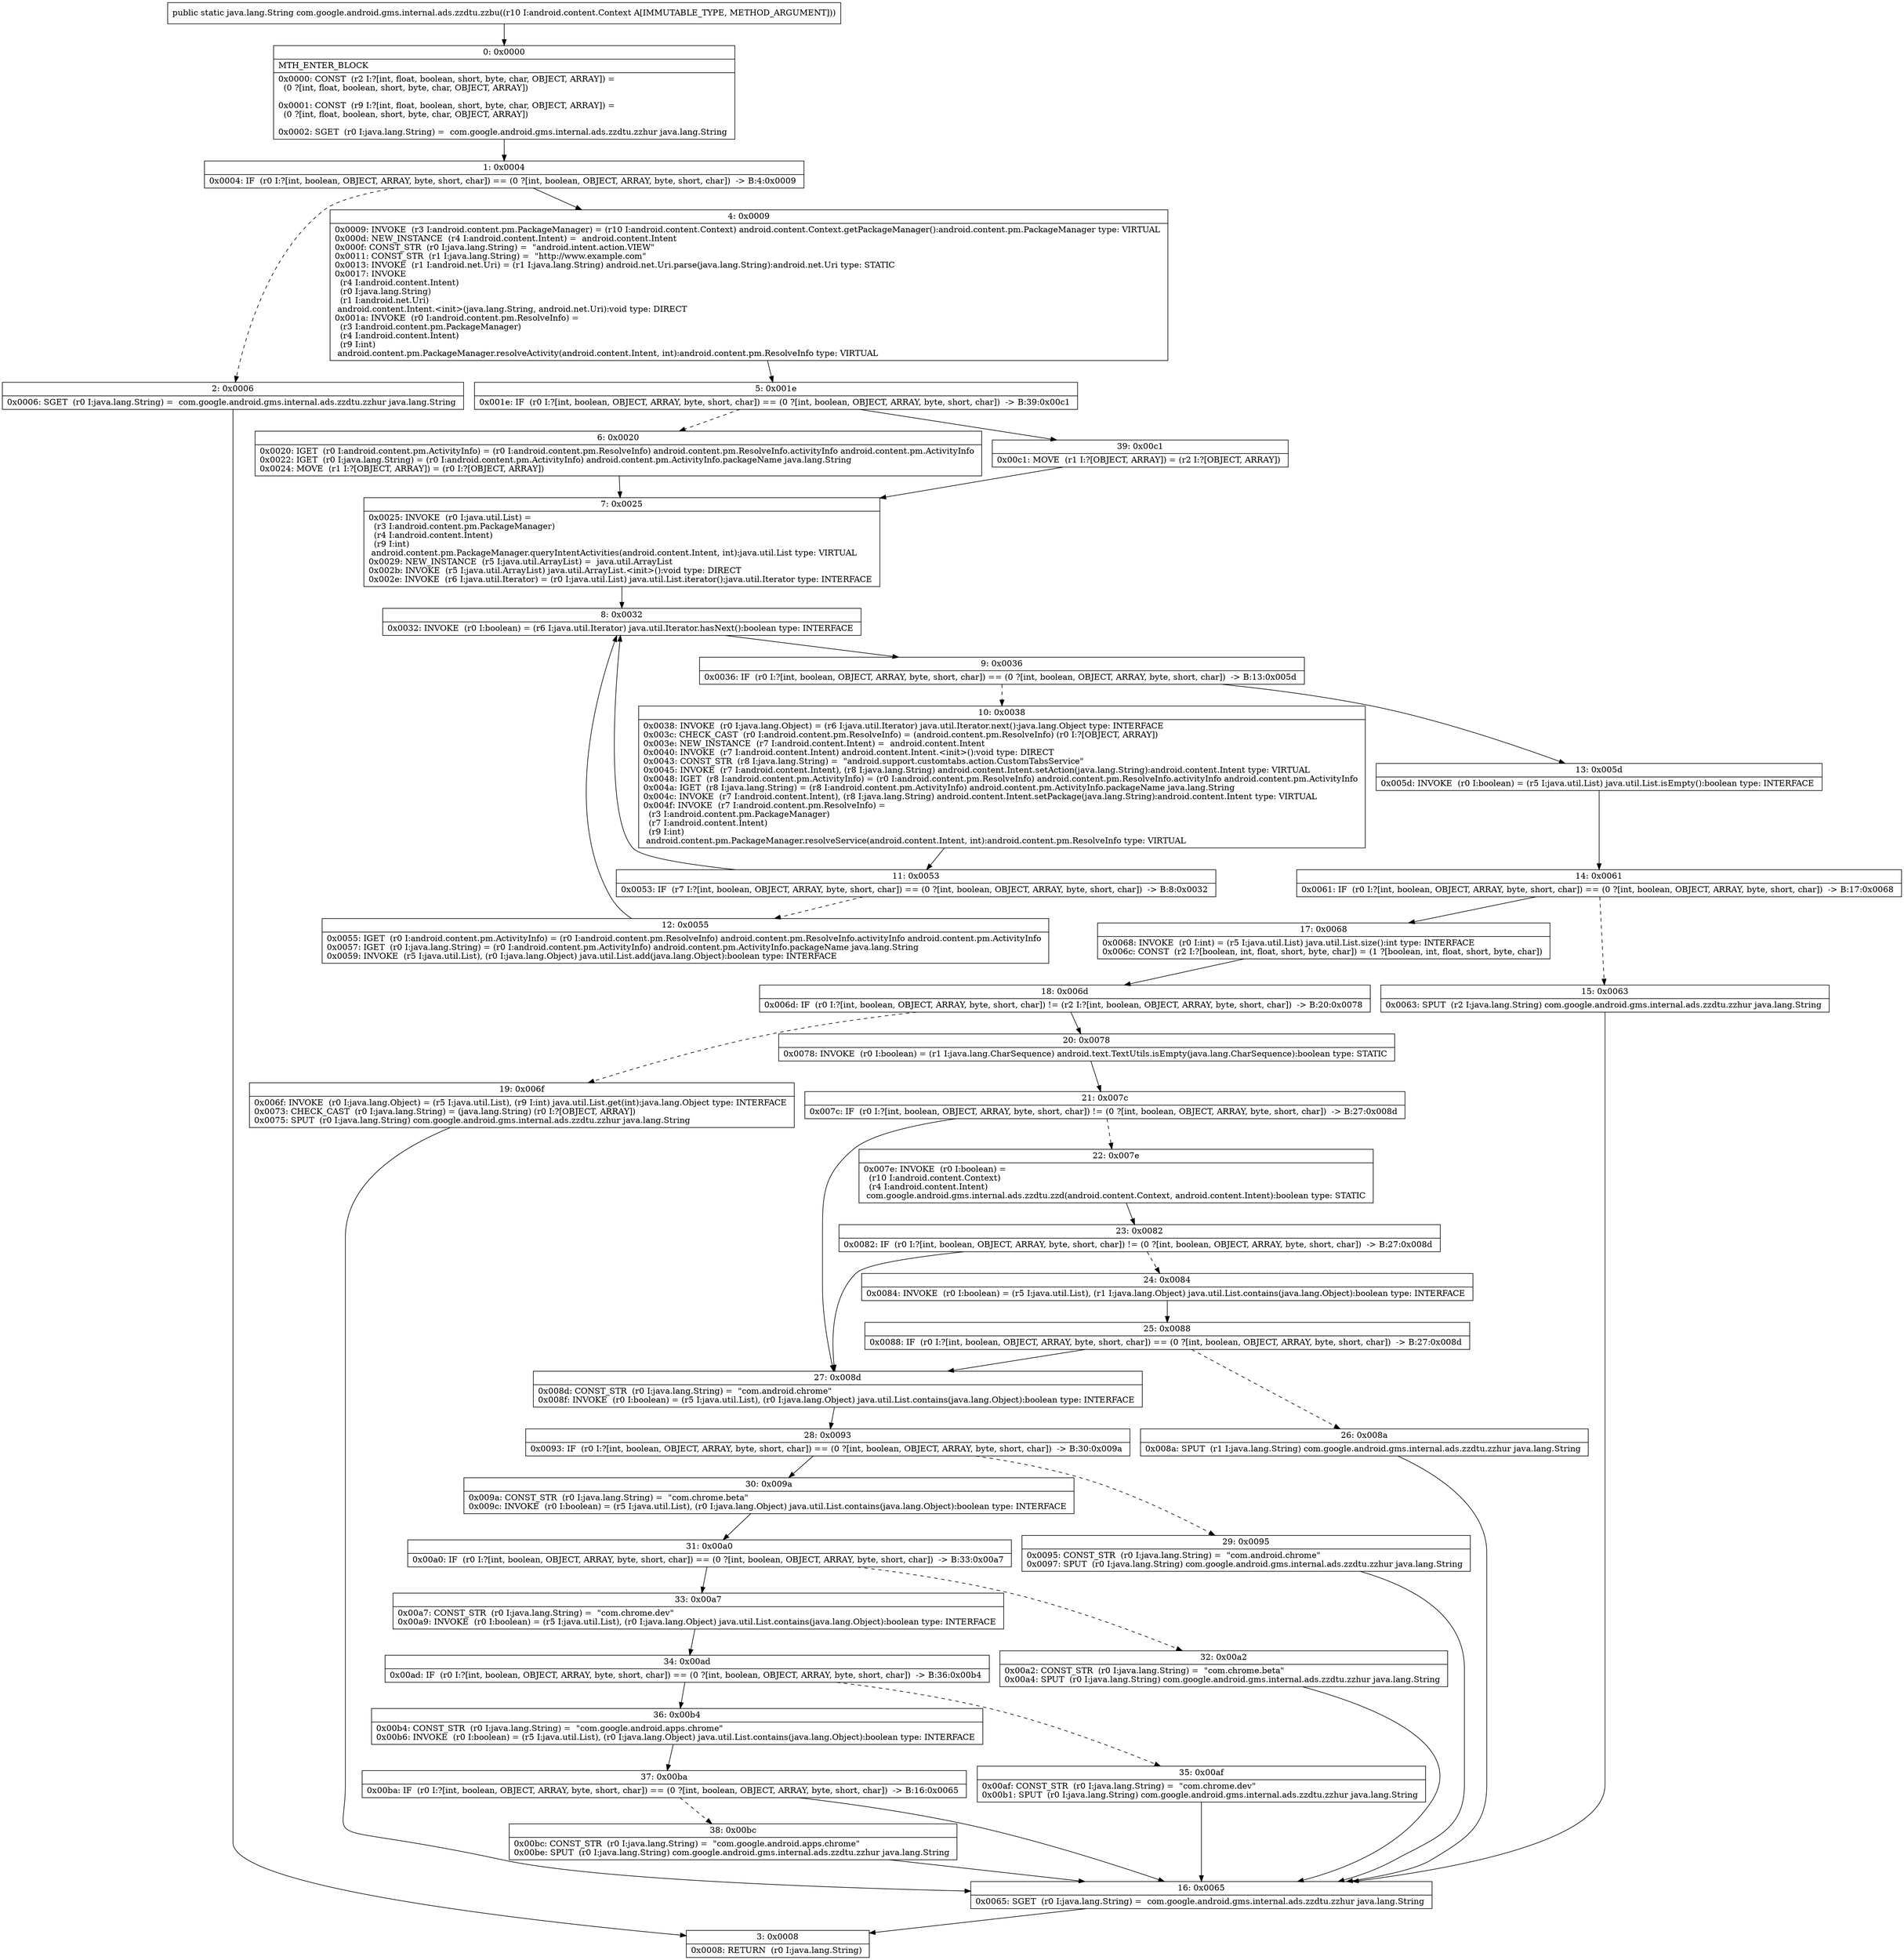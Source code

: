 digraph "CFG forcom.google.android.gms.internal.ads.zzdtu.zzbu(Landroid\/content\/Context;)Ljava\/lang\/String;" {
Node_0 [shape=record,label="{0\:\ 0x0000|MTH_ENTER_BLOCK\l|0x0000: CONST  (r2 I:?[int, float, boolean, short, byte, char, OBJECT, ARRAY]) = \l  (0 ?[int, float, boolean, short, byte, char, OBJECT, ARRAY])\l \l0x0001: CONST  (r9 I:?[int, float, boolean, short, byte, char, OBJECT, ARRAY]) = \l  (0 ?[int, float, boolean, short, byte, char, OBJECT, ARRAY])\l \l0x0002: SGET  (r0 I:java.lang.String) =  com.google.android.gms.internal.ads.zzdtu.zzhur java.lang.String \l}"];
Node_1 [shape=record,label="{1\:\ 0x0004|0x0004: IF  (r0 I:?[int, boolean, OBJECT, ARRAY, byte, short, char]) == (0 ?[int, boolean, OBJECT, ARRAY, byte, short, char])  \-\> B:4:0x0009 \l}"];
Node_2 [shape=record,label="{2\:\ 0x0006|0x0006: SGET  (r0 I:java.lang.String) =  com.google.android.gms.internal.ads.zzdtu.zzhur java.lang.String \l}"];
Node_3 [shape=record,label="{3\:\ 0x0008|0x0008: RETURN  (r0 I:java.lang.String) \l}"];
Node_4 [shape=record,label="{4\:\ 0x0009|0x0009: INVOKE  (r3 I:android.content.pm.PackageManager) = (r10 I:android.content.Context) android.content.Context.getPackageManager():android.content.pm.PackageManager type: VIRTUAL \l0x000d: NEW_INSTANCE  (r4 I:android.content.Intent) =  android.content.Intent \l0x000f: CONST_STR  (r0 I:java.lang.String) =  \"android.intent.action.VIEW\" \l0x0011: CONST_STR  (r1 I:java.lang.String) =  \"http:\/\/www.example.com\" \l0x0013: INVOKE  (r1 I:android.net.Uri) = (r1 I:java.lang.String) android.net.Uri.parse(java.lang.String):android.net.Uri type: STATIC \l0x0017: INVOKE  \l  (r4 I:android.content.Intent)\l  (r0 I:java.lang.String)\l  (r1 I:android.net.Uri)\l android.content.Intent.\<init\>(java.lang.String, android.net.Uri):void type: DIRECT \l0x001a: INVOKE  (r0 I:android.content.pm.ResolveInfo) = \l  (r3 I:android.content.pm.PackageManager)\l  (r4 I:android.content.Intent)\l  (r9 I:int)\l android.content.pm.PackageManager.resolveActivity(android.content.Intent, int):android.content.pm.ResolveInfo type: VIRTUAL \l}"];
Node_5 [shape=record,label="{5\:\ 0x001e|0x001e: IF  (r0 I:?[int, boolean, OBJECT, ARRAY, byte, short, char]) == (0 ?[int, boolean, OBJECT, ARRAY, byte, short, char])  \-\> B:39:0x00c1 \l}"];
Node_6 [shape=record,label="{6\:\ 0x0020|0x0020: IGET  (r0 I:android.content.pm.ActivityInfo) = (r0 I:android.content.pm.ResolveInfo) android.content.pm.ResolveInfo.activityInfo android.content.pm.ActivityInfo \l0x0022: IGET  (r0 I:java.lang.String) = (r0 I:android.content.pm.ActivityInfo) android.content.pm.ActivityInfo.packageName java.lang.String \l0x0024: MOVE  (r1 I:?[OBJECT, ARRAY]) = (r0 I:?[OBJECT, ARRAY]) \l}"];
Node_7 [shape=record,label="{7\:\ 0x0025|0x0025: INVOKE  (r0 I:java.util.List) = \l  (r3 I:android.content.pm.PackageManager)\l  (r4 I:android.content.Intent)\l  (r9 I:int)\l android.content.pm.PackageManager.queryIntentActivities(android.content.Intent, int):java.util.List type: VIRTUAL \l0x0029: NEW_INSTANCE  (r5 I:java.util.ArrayList) =  java.util.ArrayList \l0x002b: INVOKE  (r5 I:java.util.ArrayList) java.util.ArrayList.\<init\>():void type: DIRECT \l0x002e: INVOKE  (r6 I:java.util.Iterator) = (r0 I:java.util.List) java.util.List.iterator():java.util.Iterator type: INTERFACE \l}"];
Node_8 [shape=record,label="{8\:\ 0x0032|0x0032: INVOKE  (r0 I:boolean) = (r6 I:java.util.Iterator) java.util.Iterator.hasNext():boolean type: INTERFACE \l}"];
Node_9 [shape=record,label="{9\:\ 0x0036|0x0036: IF  (r0 I:?[int, boolean, OBJECT, ARRAY, byte, short, char]) == (0 ?[int, boolean, OBJECT, ARRAY, byte, short, char])  \-\> B:13:0x005d \l}"];
Node_10 [shape=record,label="{10\:\ 0x0038|0x0038: INVOKE  (r0 I:java.lang.Object) = (r6 I:java.util.Iterator) java.util.Iterator.next():java.lang.Object type: INTERFACE \l0x003c: CHECK_CAST  (r0 I:android.content.pm.ResolveInfo) = (android.content.pm.ResolveInfo) (r0 I:?[OBJECT, ARRAY]) \l0x003e: NEW_INSTANCE  (r7 I:android.content.Intent) =  android.content.Intent \l0x0040: INVOKE  (r7 I:android.content.Intent) android.content.Intent.\<init\>():void type: DIRECT \l0x0043: CONST_STR  (r8 I:java.lang.String) =  \"android.support.customtabs.action.CustomTabsService\" \l0x0045: INVOKE  (r7 I:android.content.Intent), (r8 I:java.lang.String) android.content.Intent.setAction(java.lang.String):android.content.Intent type: VIRTUAL \l0x0048: IGET  (r8 I:android.content.pm.ActivityInfo) = (r0 I:android.content.pm.ResolveInfo) android.content.pm.ResolveInfo.activityInfo android.content.pm.ActivityInfo \l0x004a: IGET  (r8 I:java.lang.String) = (r8 I:android.content.pm.ActivityInfo) android.content.pm.ActivityInfo.packageName java.lang.String \l0x004c: INVOKE  (r7 I:android.content.Intent), (r8 I:java.lang.String) android.content.Intent.setPackage(java.lang.String):android.content.Intent type: VIRTUAL \l0x004f: INVOKE  (r7 I:android.content.pm.ResolveInfo) = \l  (r3 I:android.content.pm.PackageManager)\l  (r7 I:android.content.Intent)\l  (r9 I:int)\l android.content.pm.PackageManager.resolveService(android.content.Intent, int):android.content.pm.ResolveInfo type: VIRTUAL \l}"];
Node_11 [shape=record,label="{11\:\ 0x0053|0x0053: IF  (r7 I:?[int, boolean, OBJECT, ARRAY, byte, short, char]) == (0 ?[int, boolean, OBJECT, ARRAY, byte, short, char])  \-\> B:8:0x0032 \l}"];
Node_12 [shape=record,label="{12\:\ 0x0055|0x0055: IGET  (r0 I:android.content.pm.ActivityInfo) = (r0 I:android.content.pm.ResolveInfo) android.content.pm.ResolveInfo.activityInfo android.content.pm.ActivityInfo \l0x0057: IGET  (r0 I:java.lang.String) = (r0 I:android.content.pm.ActivityInfo) android.content.pm.ActivityInfo.packageName java.lang.String \l0x0059: INVOKE  (r5 I:java.util.List), (r0 I:java.lang.Object) java.util.List.add(java.lang.Object):boolean type: INTERFACE \l}"];
Node_13 [shape=record,label="{13\:\ 0x005d|0x005d: INVOKE  (r0 I:boolean) = (r5 I:java.util.List) java.util.List.isEmpty():boolean type: INTERFACE \l}"];
Node_14 [shape=record,label="{14\:\ 0x0061|0x0061: IF  (r0 I:?[int, boolean, OBJECT, ARRAY, byte, short, char]) == (0 ?[int, boolean, OBJECT, ARRAY, byte, short, char])  \-\> B:17:0x0068 \l}"];
Node_15 [shape=record,label="{15\:\ 0x0063|0x0063: SPUT  (r2 I:java.lang.String) com.google.android.gms.internal.ads.zzdtu.zzhur java.lang.String \l}"];
Node_16 [shape=record,label="{16\:\ 0x0065|0x0065: SGET  (r0 I:java.lang.String) =  com.google.android.gms.internal.ads.zzdtu.zzhur java.lang.String \l}"];
Node_17 [shape=record,label="{17\:\ 0x0068|0x0068: INVOKE  (r0 I:int) = (r5 I:java.util.List) java.util.List.size():int type: INTERFACE \l0x006c: CONST  (r2 I:?[boolean, int, float, short, byte, char]) = (1 ?[boolean, int, float, short, byte, char]) \l}"];
Node_18 [shape=record,label="{18\:\ 0x006d|0x006d: IF  (r0 I:?[int, boolean, OBJECT, ARRAY, byte, short, char]) != (r2 I:?[int, boolean, OBJECT, ARRAY, byte, short, char])  \-\> B:20:0x0078 \l}"];
Node_19 [shape=record,label="{19\:\ 0x006f|0x006f: INVOKE  (r0 I:java.lang.Object) = (r5 I:java.util.List), (r9 I:int) java.util.List.get(int):java.lang.Object type: INTERFACE \l0x0073: CHECK_CAST  (r0 I:java.lang.String) = (java.lang.String) (r0 I:?[OBJECT, ARRAY]) \l0x0075: SPUT  (r0 I:java.lang.String) com.google.android.gms.internal.ads.zzdtu.zzhur java.lang.String \l}"];
Node_20 [shape=record,label="{20\:\ 0x0078|0x0078: INVOKE  (r0 I:boolean) = (r1 I:java.lang.CharSequence) android.text.TextUtils.isEmpty(java.lang.CharSequence):boolean type: STATIC \l}"];
Node_21 [shape=record,label="{21\:\ 0x007c|0x007c: IF  (r0 I:?[int, boolean, OBJECT, ARRAY, byte, short, char]) != (0 ?[int, boolean, OBJECT, ARRAY, byte, short, char])  \-\> B:27:0x008d \l}"];
Node_22 [shape=record,label="{22\:\ 0x007e|0x007e: INVOKE  (r0 I:boolean) = \l  (r10 I:android.content.Context)\l  (r4 I:android.content.Intent)\l com.google.android.gms.internal.ads.zzdtu.zzd(android.content.Context, android.content.Intent):boolean type: STATIC \l}"];
Node_23 [shape=record,label="{23\:\ 0x0082|0x0082: IF  (r0 I:?[int, boolean, OBJECT, ARRAY, byte, short, char]) != (0 ?[int, boolean, OBJECT, ARRAY, byte, short, char])  \-\> B:27:0x008d \l}"];
Node_24 [shape=record,label="{24\:\ 0x0084|0x0084: INVOKE  (r0 I:boolean) = (r5 I:java.util.List), (r1 I:java.lang.Object) java.util.List.contains(java.lang.Object):boolean type: INTERFACE \l}"];
Node_25 [shape=record,label="{25\:\ 0x0088|0x0088: IF  (r0 I:?[int, boolean, OBJECT, ARRAY, byte, short, char]) == (0 ?[int, boolean, OBJECT, ARRAY, byte, short, char])  \-\> B:27:0x008d \l}"];
Node_26 [shape=record,label="{26\:\ 0x008a|0x008a: SPUT  (r1 I:java.lang.String) com.google.android.gms.internal.ads.zzdtu.zzhur java.lang.String \l}"];
Node_27 [shape=record,label="{27\:\ 0x008d|0x008d: CONST_STR  (r0 I:java.lang.String) =  \"com.android.chrome\" \l0x008f: INVOKE  (r0 I:boolean) = (r5 I:java.util.List), (r0 I:java.lang.Object) java.util.List.contains(java.lang.Object):boolean type: INTERFACE \l}"];
Node_28 [shape=record,label="{28\:\ 0x0093|0x0093: IF  (r0 I:?[int, boolean, OBJECT, ARRAY, byte, short, char]) == (0 ?[int, boolean, OBJECT, ARRAY, byte, short, char])  \-\> B:30:0x009a \l}"];
Node_29 [shape=record,label="{29\:\ 0x0095|0x0095: CONST_STR  (r0 I:java.lang.String) =  \"com.android.chrome\" \l0x0097: SPUT  (r0 I:java.lang.String) com.google.android.gms.internal.ads.zzdtu.zzhur java.lang.String \l}"];
Node_30 [shape=record,label="{30\:\ 0x009a|0x009a: CONST_STR  (r0 I:java.lang.String) =  \"com.chrome.beta\" \l0x009c: INVOKE  (r0 I:boolean) = (r5 I:java.util.List), (r0 I:java.lang.Object) java.util.List.contains(java.lang.Object):boolean type: INTERFACE \l}"];
Node_31 [shape=record,label="{31\:\ 0x00a0|0x00a0: IF  (r0 I:?[int, boolean, OBJECT, ARRAY, byte, short, char]) == (0 ?[int, boolean, OBJECT, ARRAY, byte, short, char])  \-\> B:33:0x00a7 \l}"];
Node_32 [shape=record,label="{32\:\ 0x00a2|0x00a2: CONST_STR  (r0 I:java.lang.String) =  \"com.chrome.beta\" \l0x00a4: SPUT  (r0 I:java.lang.String) com.google.android.gms.internal.ads.zzdtu.zzhur java.lang.String \l}"];
Node_33 [shape=record,label="{33\:\ 0x00a7|0x00a7: CONST_STR  (r0 I:java.lang.String) =  \"com.chrome.dev\" \l0x00a9: INVOKE  (r0 I:boolean) = (r5 I:java.util.List), (r0 I:java.lang.Object) java.util.List.contains(java.lang.Object):boolean type: INTERFACE \l}"];
Node_34 [shape=record,label="{34\:\ 0x00ad|0x00ad: IF  (r0 I:?[int, boolean, OBJECT, ARRAY, byte, short, char]) == (0 ?[int, boolean, OBJECT, ARRAY, byte, short, char])  \-\> B:36:0x00b4 \l}"];
Node_35 [shape=record,label="{35\:\ 0x00af|0x00af: CONST_STR  (r0 I:java.lang.String) =  \"com.chrome.dev\" \l0x00b1: SPUT  (r0 I:java.lang.String) com.google.android.gms.internal.ads.zzdtu.zzhur java.lang.String \l}"];
Node_36 [shape=record,label="{36\:\ 0x00b4|0x00b4: CONST_STR  (r0 I:java.lang.String) =  \"com.google.android.apps.chrome\" \l0x00b6: INVOKE  (r0 I:boolean) = (r5 I:java.util.List), (r0 I:java.lang.Object) java.util.List.contains(java.lang.Object):boolean type: INTERFACE \l}"];
Node_37 [shape=record,label="{37\:\ 0x00ba|0x00ba: IF  (r0 I:?[int, boolean, OBJECT, ARRAY, byte, short, char]) == (0 ?[int, boolean, OBJECT, ARRAY, byte, short, char])  \-\> B:16:0x0065 \l}"];
Node_38 [shape=record,label="{38\:\ 0x00bc|0x00bc: CONST_STR  (r0 I:java.lang.String) =  \"com.google.android.apps.chrome\" \l0x00be: SPUT  (r0 I:java.lang.String) com.google.android.gms.internal.ads.zzdtu.zzhur java.lang.String \l}"];
Node_39 [shape=record,label="{39\:\ 0x00c1|0x00c1: MOVE  (r1 I:?[OBJECT, ARRAY]) = (r2 I:?[OBJECT, ARRAY]) \l}"];
MethodNode[shape=record,label="{public static java.lang.String com.google.android.gms.internal.ads.zzdtu.zzbu((r10 I:android.content.Context A[IMMUTABLE_TYPE, METHOD_ARGUMENT])) }"];
MethodNode -> Node_0;
Node_0 -> Node_1;
Node_1 -> Node_2[style=dashed];
Node_1 -> Node_4;
Node_2 -> Node_3;
Node_4 -> Node_5;
Node_5 -> Node_6[style=dashed];
Node_5 -> Node_39;
Node_6 -> Node_7;
Node_7 -> Node_8;
Node_8 -> Node_9;
Node_9 -> Node_10[style=dashed];
Node_9 -> Node_13;
Node_10 -> Node_11;
Node_11 -> Node_8;
Node_11 -> Node_12[style=dashed];
Node_12 -> Node_8;
Node_13 -> Node_14;
Node_14 -> Node_15[style=dashed];
Node_14 -> Node_17;
Node_15 -> Node_16;
Node_16 -> Node_3;
Node_17 -> Node_18;
Node_18 -> Node_19[style=dashed];
Node_18 -> Node_20;
Node_19 -> Node_16;
Node_20 -> Node_21;
Node_21 -> Node_22[style=dashed];
Node_21 -> Node_27;
Node_22 -> Node_23;
Node_23 -> Node_24[style=dashed];
Node_23 -> Node_27;
Node_24 -> Node_25;
Node_25 -> Node_26[style=dashed];
Node_25 -> Node_27;
Node_26 -> Node_16;
Node_27 -> Node_28;
Node_28 -> Node_29[style=dashed];
Node_28 -> Node_30;
Node_29 -> Node_16;
Node_30 -> Node_31;
Node_31 -> Node_32[style=dashed];
Node_31 -> Node_33;
Node_32 -> Node_16;
Node_33 -> Node_34;
Node_34 -> Node_35[style=dashed];
Node_34 -> Node_36;
Node_35 -> Node_16;
Node_36 -> Node_37;
Node_37 -> Node_16;
Node_37 -> Node_38[style=dashed];
Node_38 -> Node_16;
Node_39 -> Node_7;
}

